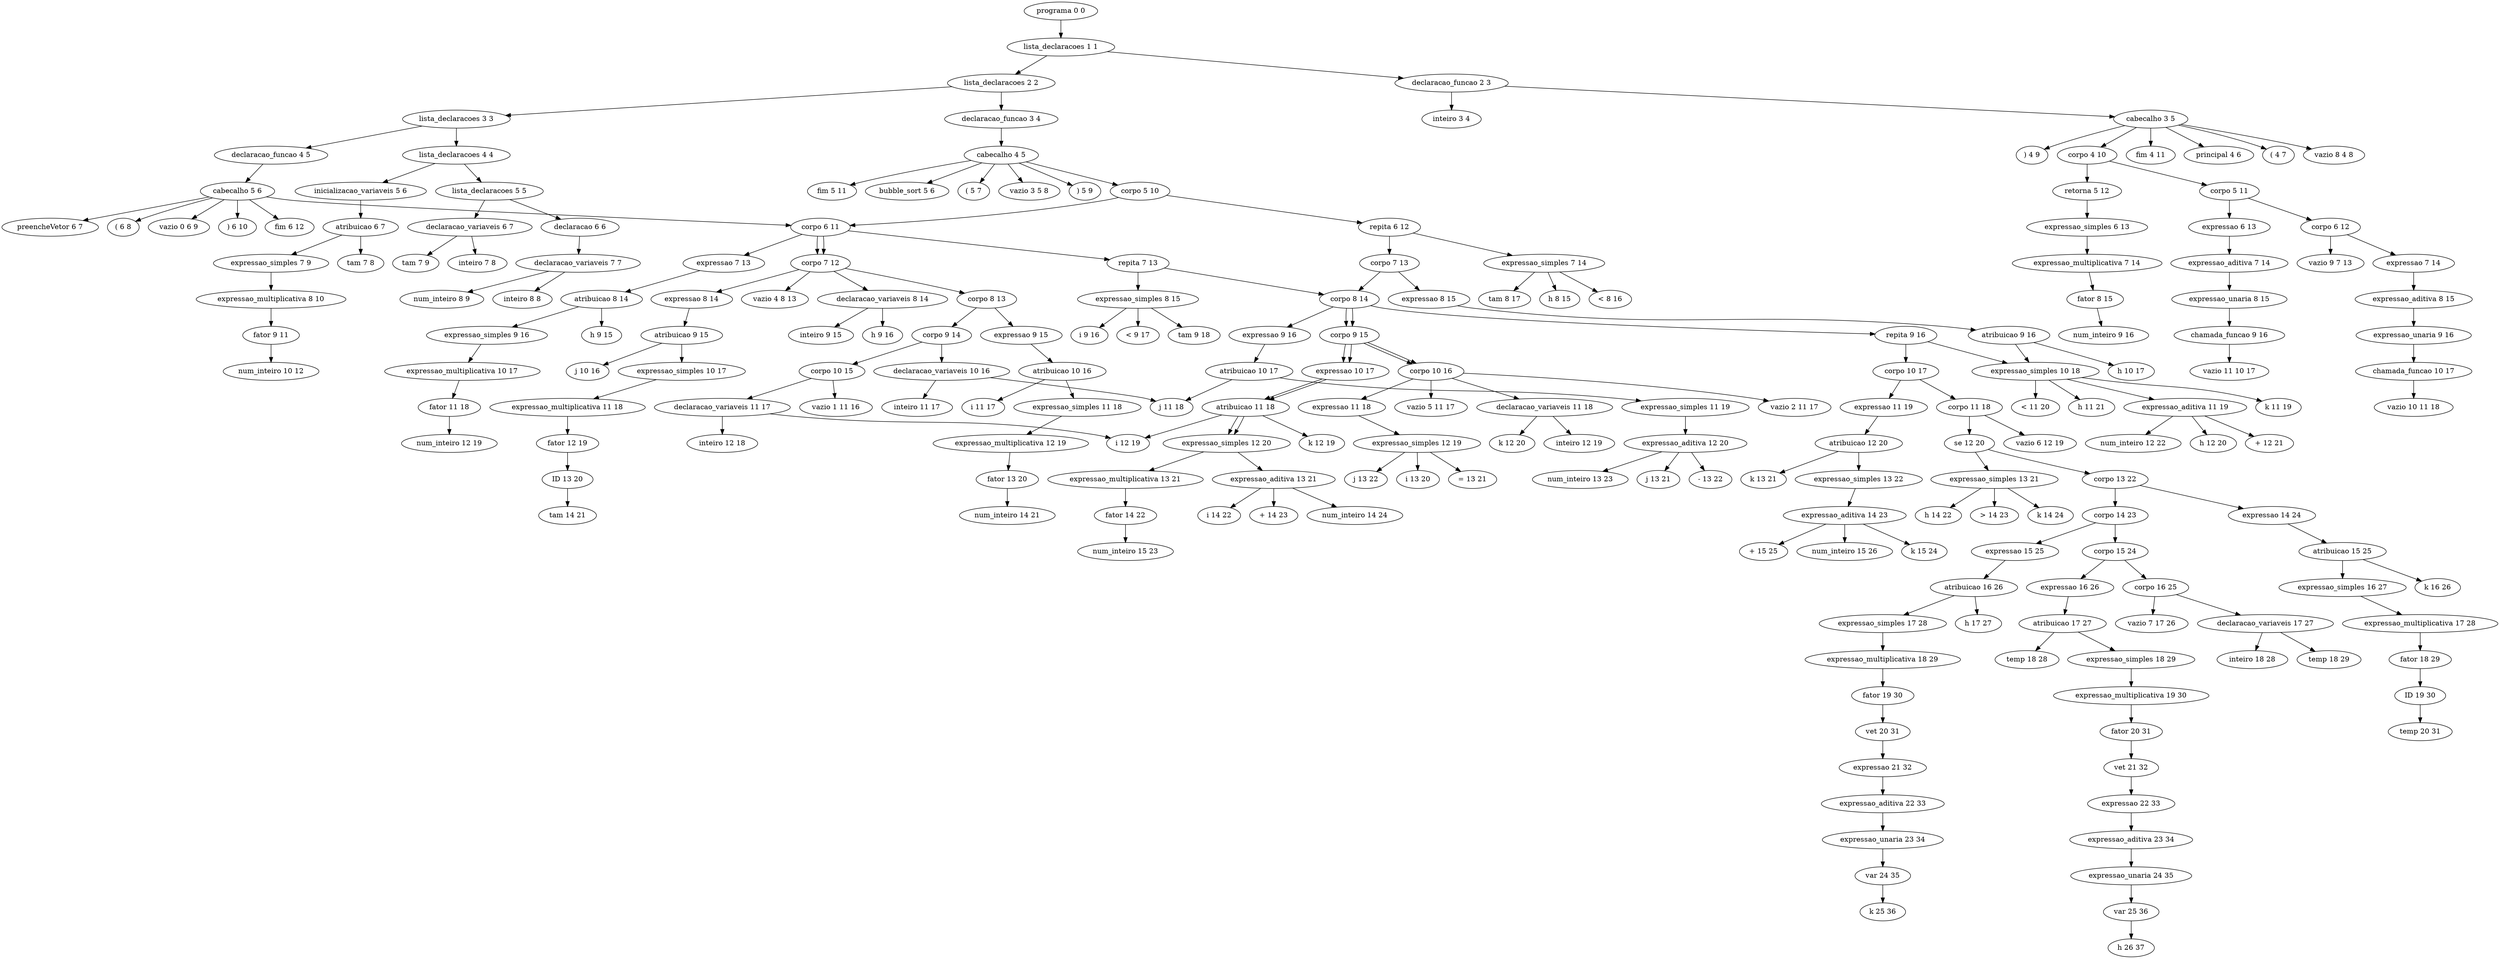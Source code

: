 digraph G {
	"programa 0 0" -> "lista_declaracoes 1 1"
	"lista_declaracoes 1 1" -> "lista_declaracoes 2 2"
	"lista_declaracoes 2 2" -> "lista_declaracoes 3 3"
	"lista_declaracoes 3 3" -> "lista_declaracoes 4 4"
	"lista_declaracoes 4 4" -> "lista_declaracoes 5 5"
	"lista_declaracoes 5 5" -> "declaracao 6 6"
	"declaracao 6 6" -> "declaracao_variaveis 7 7"
	"declaracao_variaveis 7 7" -> "inteiro 8 8"
	"declaracao_variaveis 7 7" -> "num_inteiro 8 9"
	"lista_declaracoes 5 5" -> "declaracao_variaveis 6 7"
	"declaracao_variaveis 6 7" -> "inteiro 7 8"
	"declaracao_variaveis 6 7" -> "tam 7 9"
	"lista_declaracoes 4 4" -> "inicializacao_variaveis 5 6"
	"inicializacao_variaveis 5 6" -> "atribuicao 6 7"
	"atribuicao 6 7" -> "tam 7 8"
	"atribuicao 6 7" -> "expressao_simples 7 9"
	"expressao_simples 7 9" -> "expressao_multiplicativa 8 10"
	"expressao_multiplicativa 8 10" -> "fator 9 11"
	"fator 9 11" -> "num_inteiro 10 12"
	"lista_declaracoes 3 3" -> "declaracao_funcao 4 5"
	"declaracao_funcao 4 5" -> "cabecalho 5 6"
	"cabecalho 5 6" -> "preencheVetor 6 7"
	"cabecalho 5 6" -> "( 6 8"
	"cabecalho 5 6" -> "vazio 0 6 9"
	"cabecalho 5 6" -> ") 6 10"
	"cabecalho 5 6" -> "corpo 6 11"
	"corpo 6 11" -> "corpo 7 12"
	"corpo 7 12" -> "corpo 8 13"
	"corpo 8 13" -> "corpo 9 14"
	"corpo 9 14" -> "corpo 10 15"
	"corpo 10 15" -> "vazio 1 11 16"
	"corpo 10 15" -> "declaracao_variaveis 11 17"
	"declaracao_variaveis 11 17" -> "inteiro 12 18"
	"declaracao_variaveis 11 17" -> "i 12 19"
	"corpo 9 14" -> "declaracao_variaveis 10 16"
	"declaracao_variaveis 10 16" -> "inteiro 11 17"
	"declaracao_variaveis 10 16" -> "j 11 18"
	"corpo 8 13" -> "expressao 9 15"
	"expressao 9 15" -> "atribuicao 10 16"
	"atribuicao 10 16" -> "i 11 17"
	"atribuicao 10 16" -> "expressao_simples 11 18"
	"expressao_simples 11 18" -> "expressao_multiplicativa 12 19"
	"expressao_multiplicativa 12 19" -> "fator 13 20"
	"fator 13 20" -> "num_inteiro 14 21"
	"corpo 7 12" -> "expressao 8 14"
	"expressao 8 14" -> "atribuicao 9 15"
	"atribuicao 9 15" -> "j 10 16"
	"atribuicao 9 15" -> "expressao_simples 10 17"
	"expressao_simples 10 17" -> "expressao_multiplicativa 11 18"
	"expressao_multiplicativa 11 18" -> "fator 12 19"
	"fator 12 19" -> "ID 13 20"
	"ID 13 20" -> "tam 14 21"
	"corpo 6 11" -> "repita 7 13"
	"repita 7 13" -> "corpo 8 14"
	"corpo 8 14" -> "corpo 9 15"
	"corpo 9 15" -> "corpo 10 16"
	"corpo 10 16" -> "vazio 2 11 17"
	"corpo 10 16" -> "expressao 11 18"
	"expressao 11 18" -> "expressao_simples 12 19"
	"expressao_simples 12 19" -> "i 13 20"
	"expressao_simples 12 19" -> "= 13 21"
	"expressao_simples 12 19" -> "j 13 22"
	"corpo 9 15" -> "expressao 10 17"
	"expressao 10 17" -> "atribuicao 11 18"
	"atribuicao 11 18" -> "i 12 19"
	"atribuicao 11 18" -> "expressao_simples 12 20"
	"expressao_simples 12 20" -> "expressao_aditiva 13 21"
	"expressao_aditiva 13 21" -> "i 14 22"
	"expressao_aditiva 13 21" -> "+ 14 23"
	"expressao_aditiva 13 21" -> "num_inteiro 14 24"
	"corpo 8 14" -> "expressao 9 16"
	"expressao 9 16" -> "atribuicao 10 17"
	"atribuicao 10 17" -> "j 11 18"
	"atribuicao 10 17" -> "expressao_simples 11 19"
	"expressao_simples 11 19" -> "expressao_aditiva 12 20"
	"expressao_aditiva 12 20" -> "j 13 21"
	"expressao_aditiva 12 20" -> "- 13 22"
	"expressao_aditiva 12 20" -> "num_inteiro 13 23"
	"repita 7 13" -> "expressao_simples 8 15"
	"expressao_simples 8 15" -> "i 9 16"
	"expressao_simples 8 15" -> "< 9 17"
	"expressao_simples 8 15" -> "tam 9 18"
	"cabecalho 5 6" -> "fim 6 12"
	"lista_declaracoes 2 2" -> "declaracao_funcao 3 4"
	"declaracao_funcao 3 4" -> "cabecalho 4 5"
	"cabecalho 4 5" -> "bubble_sort 5 6"
	"cabecalho 4 5" -> "( 5 7"
	"cabecalho 4 5" -> "vazio 3 5 8"
	"cabecalho 4 5" -> ") 5 9"
	"cabecalho 4 5" -> "corpo 5 10"
	"corpo 5 10" -> "corpo 6 11"
	"corpo 6 11" -> "corpo 7 12"
	"corpo 7 12" -> "vazio 4 8 13"
	"corpo 7 12" -> "declaracao_variaveis 8 14"
	"declaracao_variaveis 8 14" -> "inteiro 9 15"
	"declaracao_variaveis 8 14" -> "h 9 16"
	"corpo 6 11" -> "expressao 7 13"
	"expressao 7 13" -> "atribuicao 8 14"
	"atribuicao 8 14" -> "h 9 15"
	"atribuicao 8 14" -> "expressao_simples 9 16"
	"expressao_simples 9 16" -> "expressao_multiplicativa 10 17"
	"expressao_multiplicativa 10 17" -> "fator 11 18"
	"fator 11 18" -> "num_inteiro 12 19"
	"corpo 5 10" -> "repita 6 12"
	"repita 6 12" -> "corpo 7 13"
	"corpo 7 13" -> "corpo 8 14"
	"corpo 8 14" -> "corpo 9 15"
	"corpo 9 15" -> "corpo 10 16"
	"corpo 10 16" -> "vazio 5 11 17"
	"corpo 10 16" -> "declaracao_variaveis 11 18"
	"declaracao_variaveis 11 18" -> "inteiro 12 19"
	"declaracao_variaveis 11 18" -> "k 12 20"
	"corpo 9 15" -> "expressao 10 17"
	"expressao 10 17" -> "atribuicao 11 18"
	"atribuicao 11 18" -> "k 12 19"
	"atribuicao 11 18" -> "expressao_simples 12 20"
	"expressao_simples 12 20" -> "expressao_multiplicativa 13 21"
	"expressao_multiplicativa 13 21" -> "fator 14 22"
	"fator 14 22" -> "num_inteiro 15 23"
	"corpo 8 14" -> "repita 9 16"
	"repita 9 16" -> "corpo 10 17"
	"corpo 10 17" -> "corpo 11 18"
	"corpo 11 18" -> "vazio 6 12 19"
	"corpo 11 18" -> "se 12 20"
	"se 12 20" -> "expressao_simples 13 21"
	"expressao_simples 13 21" -> "h 14 22"
	"expressao_simples 13 21" -> "> 14 23"
	"expressao_simples 13 21" -> "k 14 24"
	"se 12 20" -> "corpo 13 22"
	"corpo 13 22" -> "corpo 14 23"
	"corpo 14 23" -> "corpo 15 24"
	"corpo 15 24" -> "corpo 16 25"
	"corpo 16 25" -> "vazio 7 17 26"
	"corpo 16 25" -> "declaracao_variaveis 17 27"
	"declaracao_variaveis 17 27" -> "inteiro 18 28"
	"declaracao_variaveis 17 27" -> "temp 18 29"
	"corpo 15 24" -> "expressao 16 26"
	"expressao 16 26" -> "atribuicao 17 27"
	"atribuicao 17 27" -> "temp 18 28"
	"atribuicao 17 27" -> "expressao_simples 18 29"
	"expressao_simples 18 29" -> "expressao_multiplicativa 19 30"
	"expressao_multiplicativa 19 30" -> "fator 20 31"
	"fator 20 31" -> "vet 21 32"
	"vet 21 32" -> "expressao 22 33"
	"expressao 22 33" -> "expressao_aditiva 23 34"
	"expressao_aditiva 23 34" -> "expressao_unaria 24 35"
	"expressao_unaria 24 35" -> "var 25 36"
	"var 25 36" -> "h 26 37"
	"corpo 14 23" -> "expressao 15 25"
	"expressao 15 25" -> "atribuicao 16 26"
	"atribuicao 16 26" -> "h 17 27"
	"atribuicao 16 26" -> "expressao_simples 17 28"
	"expressao_simples 17 28" -> "expressao_multiplicativa 18 29"
	"expressao_multiplicativa 18 29" -> "fator 19 30"
	"fator 19 30" -> "vet 20 31"
	"vet 20 31" -> "expressao 21 32"
	"expressao 21 32" -> "expressao_aditiva 22 33"
	"expressao_aditiva 22 33" -> "expressao_unaria 23 34"
	"expressao_unaria 23 34" -> "var 24 35"
	"var 24 35" -> "k 25 36"
	"corpo 13 22" -> "expressao 14 24"
	"expressao 14 24" -> "atribuicao 15 25"
	"atribuicao 15 25" -> "k 16 26"
	"atribuicao 15 25" -> "expressao_simples 16 27"
	"expressao_simples 16 27" -> "expressao_multiplicativa 17 28"
	"expressao_multiplicativa 17 28" -> "fator 18 29"
	"fator 18 29" -> "ID 19 30"
	"ID 19 30" -> "temp 20 31"
	"corpo 10 17" -> "expressao 11 19"
	"expressao 11 19" -> "atribuicao 12 20"
	"atribuicao 12 20" -> "k 13 21"
	"atribuicao 12 20" -> "expressao_simples 13 22"
	"expressao_simples 13 22" -> "expressao_aditiva 14 23"
	"expressao_aditiva 14 23" -> "k 15 24"
	"expressao_aditiva 14 23" -> "+ 15 25"
	"expressao_aditiva 14 23" -> "num_inteiro 15 26"
	"repita 9 16" -> "expressao_simples 10 18"
	"expressao_simples 10 18" -> "k 11 19"
	"expressao_simples 10 18" -> "< 11 20"
	"expressao_simples 10 18" -> "h 11 21"
	"corpo 7 13" -> "expressao 8 15"
	"expressao 8 15" -> "atribuicao 9 16"
	"atribuicao 9 16" -> "h 10 17"
	"atribuicao 9 16" -> "expressao_simples 10 18"
	"expressao_simples 10 18" -> "expressao_aditiva 11 19"
	"expressao_aditiva 11 19" -> "h 12 20"
	"expressao_aditiva 11 19" -> "+ 12 21"
	"expressao_aditiva 11 19" -> "num_inteiro 12 22"
	"repita 6 12" -> "expressao_simples 7 14"
	"expressao_simples 7 14" -> "h 8 15"
	"expressao_simples 7 14" -> "< 8 16"
	"expressao_simples 7 14" -> "tam 8 17"
	"cabecalho 4 5" -> "fim 5 11"
	"lista_declaracoes 1 1" -> "declaracao_funcao 2 3"
	"declaracao_funcao 2 3" -> "inteiro 3 4"
	"declaracao_funcao 2 3" -> "cabecalho 3 5"
	"cabecalho 3 5" -> "principal 4 6"
	"cabecalho 3 5" -> "( 4 7"
	"cabecalho 3 5" -> "vazio 8 4 8"
	"cabecalho 3 5" -> ") 4 9"
	"cabecalho 3 5" -> "corpo 4 10"
	"corpo 4 10" -> "corpo 5 11"
	"corpo 5 11" -> "corpo 6 12"
	"corpo 6 12" -> "vazio 9 7 13"
	"corpo 6 12" -> "expressao 7 14"
	"expressao 7 14" -> "expressao_aditiva 8 15"
	"expressao_aditiva 8 15" -> "expressao_unaria 9 16"
	"expressao_unaria 9 16" -> "chamada_funcao 10 17"
	"chamada_funcao 10 17" -> "vazio 10 11 18"
	"corpo 5 11" -> "expressao 6 13"
	"expressao 6 13" -> "expressao_aditiva 7 14"
	"expressao_aditiva 7 14" -> "expressao_unaria 8 15"
	"expressao_unaria 8 15" -> "chamada_funcao 9 16"
	"chamada_funcao 9 16" -> "vazio 11 10 17"
	"corpo 4 10" -> "retorna 5 12"
	"retorna 5 12" -> "expressao_simples 6 13"
	"expressao_simples 6 13" -> "expressao_multiplicativa 7 14"
	"expressao_multiplicativa 7 14" -> "fator 8 15"
	"fator 8 15" -> "num_inteiro 9 16"
	"cabecalho 3 5" -> "fim 4 11"
}
